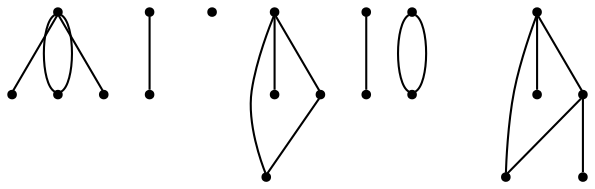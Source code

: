 graph {
  node [shape=point,comment="{\"directed\":false,\"doi\":\"10.1007/978-3-540-77537-9_25\",\"figure\":\"3 (1)\"}"]

  v0 [pos="807.4129275122355,703.4640251020955"]
  v1 [pos="1005.8938513822333,697.6285323957966"]
  v2 [pos="1134.322701316656,709.2995178083941"]
  v3 [pos="1099.296648442468,732.6412978293681"]
  v4 [pos="807.4129275122355,761.8185705566407"]
  v5 [pos="1029.2445586004924,767.6540632629396"]
  v6 [pos="807.4129275122355,820.1731160111863"]
  v7 [pos="807.4129275122355,878.5276614657317"]
  v8 [pos="807.4129275122355,936.8822069202772"]
  v9 [pos="1122.6473079415255,931.0467142139784"]
  v10 [pos="935.8417615402576,942.717699626576"]
  v11 [pos="1145.9979992533838,966.0594796475499"]
  v12 [pos="807.4129275122355,995.2367523748226"]
  v13 [pos="807.4129275122355,1053.5912978293682"]
  v14 [pos="807.4129275122355,1111.9458432839135"]
  v15 [pos="807.4129275122355,1170.3003887384589"]
  v16 [pos="1052.5952499123505,1164.4648960321601"]
  v17 [pos="959.192452852116,1176.1358814447578"]
  v18 [pos="807.4129275122355,1228.6549341930045"]
  v19 [pos="982.5431441639744,1222.8194414867055"]

  v0 -- v2 [id="-1",pos="807.4129275122355,703.4640251020955 1192.6994455027025,662.6158941650392 1192.6994455027025,662.6158941650392 1192.6994455027025,662.6158941650392 1192.6994455027025,709.2995814098012 1192.6994455027025,709.2995814098012 1192.6994455027025,709.2995814098012 1134.322701316656,709.2995178083941 1134.322701316656,709.2995178083941 1134.322701316656,709.2995178083941"]
  v18 -- v16 [id="-2",pos="807.4129275122355,1228.6549341930045 1192.6994455027025,1269.5030651300606 1192.6994455027025,1269.5030651300606 1192.6994455027025,1269.5030651300606 1192.6994455027025,1164.4648324307532 1192.6994455027025,1164.4648324307532 1192.6994455027025,1164.4648324307532 1052.5952499123505,1164.4648960321601 1052.5952499123505,1164.4648960321601 1052.5952499123505,1164.4648960321601"]
  v18 -- v19 [id="-4",pos="807.4129275122355,1228.6549341930045 982.5431441639744,1222.8194414867055 982.5431441639744,1222.8194414867055 982.5431441639744,1222.8194414867055"]
  v15 -- v17 [id="-11",pos="807.4129275122355,1170.3003887384589 959.192452852116,1176.1358814447578 959.192452852116,1176.1358814447578 959.192452852116,1176.1358814447578"]
  v15 -- v18 [id="-13",pos="807.4129275122355,1170.3003887384589 725.6854920143304,1164.4648324307532 725.6854920143304,1164.4648324307532 725.6854920143304,1164.4648324307532 725.6854920143304,1269.5030651300606 725.6854920143304,1269.5030651300606 725.6854920143304,1269.5030651300606 807.4129275122355,1228.6549341930045 807.4129275122355,1228.6549341930045 807.4129275122355,1228.6549341930045"]
  v15 -- v16 [id="-14",pos="807.4129275122355,1170.3003887384589 1052.5952499123505,1164.4648960321601 1052.5952499123505,1164.4648960321601 1052.5952499123505,1164.4648960321601"]
  v14 -- v13 [id="-19",pos="807.4129275122355,1111.9458432839135 725.6854920143304,1129.452257801403 725.6854920143304,1129.452257801403 725.6854920143304,1129.452257801403 725.6854920143304,1036.0848833118787 725.6854920143304,1036.0848833118787 725.6854920143304,1036.0848833118787 807.4129275122355,1053.5912978293682 807.4129275122355,1053.5912978293682 807.4129275122355,1053.5912978293682"]
  v14 -- v13 [id="-20",pos="807.4129275122355,1111.9458432839135 1192.6994455027025,1129.452257801403 1192.6994455027025,1129.452257801403 1192.6994455027025,1129.452257801403 1192.6994455027025,1036.0848833118787 1192.6994455027025,1036.0848833118787 1192.6994455027025,1036.0848833118787 807.4129275122355,1053.5912978293682 807.4129275122355,1053.5912978293682 807.4129275122355,1053.5912978293682"]
  v12 -- v11 [id="-33",pos="807.4129275122355,995.2367523748226 1145.9979992533838,966.0594796475499 1145.9979992533838,966.0594796475499 1145.9979992533838,966.0594796475499"]
  v8 -- v7 [id="-37",pos="807.4129275122355,936.8822069202772 725.6854920143304,942.7177632279831 725.6854920143304,942.7177632279831 725.6854920143304,942.7177632279831 725.6854920143304,861.0212469482424 725.6854920143304,861.0212469482424 725.6854920143304,861.0212469482424 807.4129275122355,878.5276614657317 807.4129275122355,878.5276614657317 807.4129275122355,878.5276614657317"]
  v8 -- v10 [id="-38",pos="807.4129275122355,936.8822069202772 935.8417615402576,942.717699626576 935.8417615402576,942.717699626576 935.8417615402576,942.717699626576"]
  v10 -- v7 [id="-40",pos="935.8417615402576,942.717699626576 1192.6994455027025,942.7175088223546 1192.6994455027025,942.7175088223546 1192.6994455027025,942.7175088223546 1192.6994455027025,861.0212469482424 1192.6994455027025,861.0212469482424 1192.6994455027025,861.0212469482424 807.4129275122355,878.5276614657317 807.4129275122355,878.5276614657317 807.4129275122355,878.5276614657317"]
  v8 -- v9 [id="-50",pos="807.4129275122355,936.8822069202772 1122.6473079415255,931.0467142139784 1122.6473079415255,931.0467142139784 1122.6473079415255,931.0467142139784"]
  v4 -- v5 [id="-58",pos="807.4129275122355,761.8185705566407 1029.2445586004924,767.6540632629396 1029.2445586004924,767.6540632629396 1029.2445586004924,767.6540632629396"]
  v0 -- v3 [id="-63",pos="807.4129275122355,703.4640251020955 1099.296648442468,732.6412978293681 1099.296648442468,732.6412978293681 1099.296648442468,732.6412978293681"]
  v0 -- v2 [id="-68",pos="807.4129275122355,703.4640251020955 1134.322701316656,709.2995178083941 1134.322701316656,709.2995178083941 1134.322701316656,709.2995178083941"]
  v0 -- v1 [id="-73",pos="807.4129275122355,703.4640251020955 1005.8938513822333,697.6285323957966 1005.8938513822333,697.6285323957966 1005.8938513822333,697.6285323957966"]
}